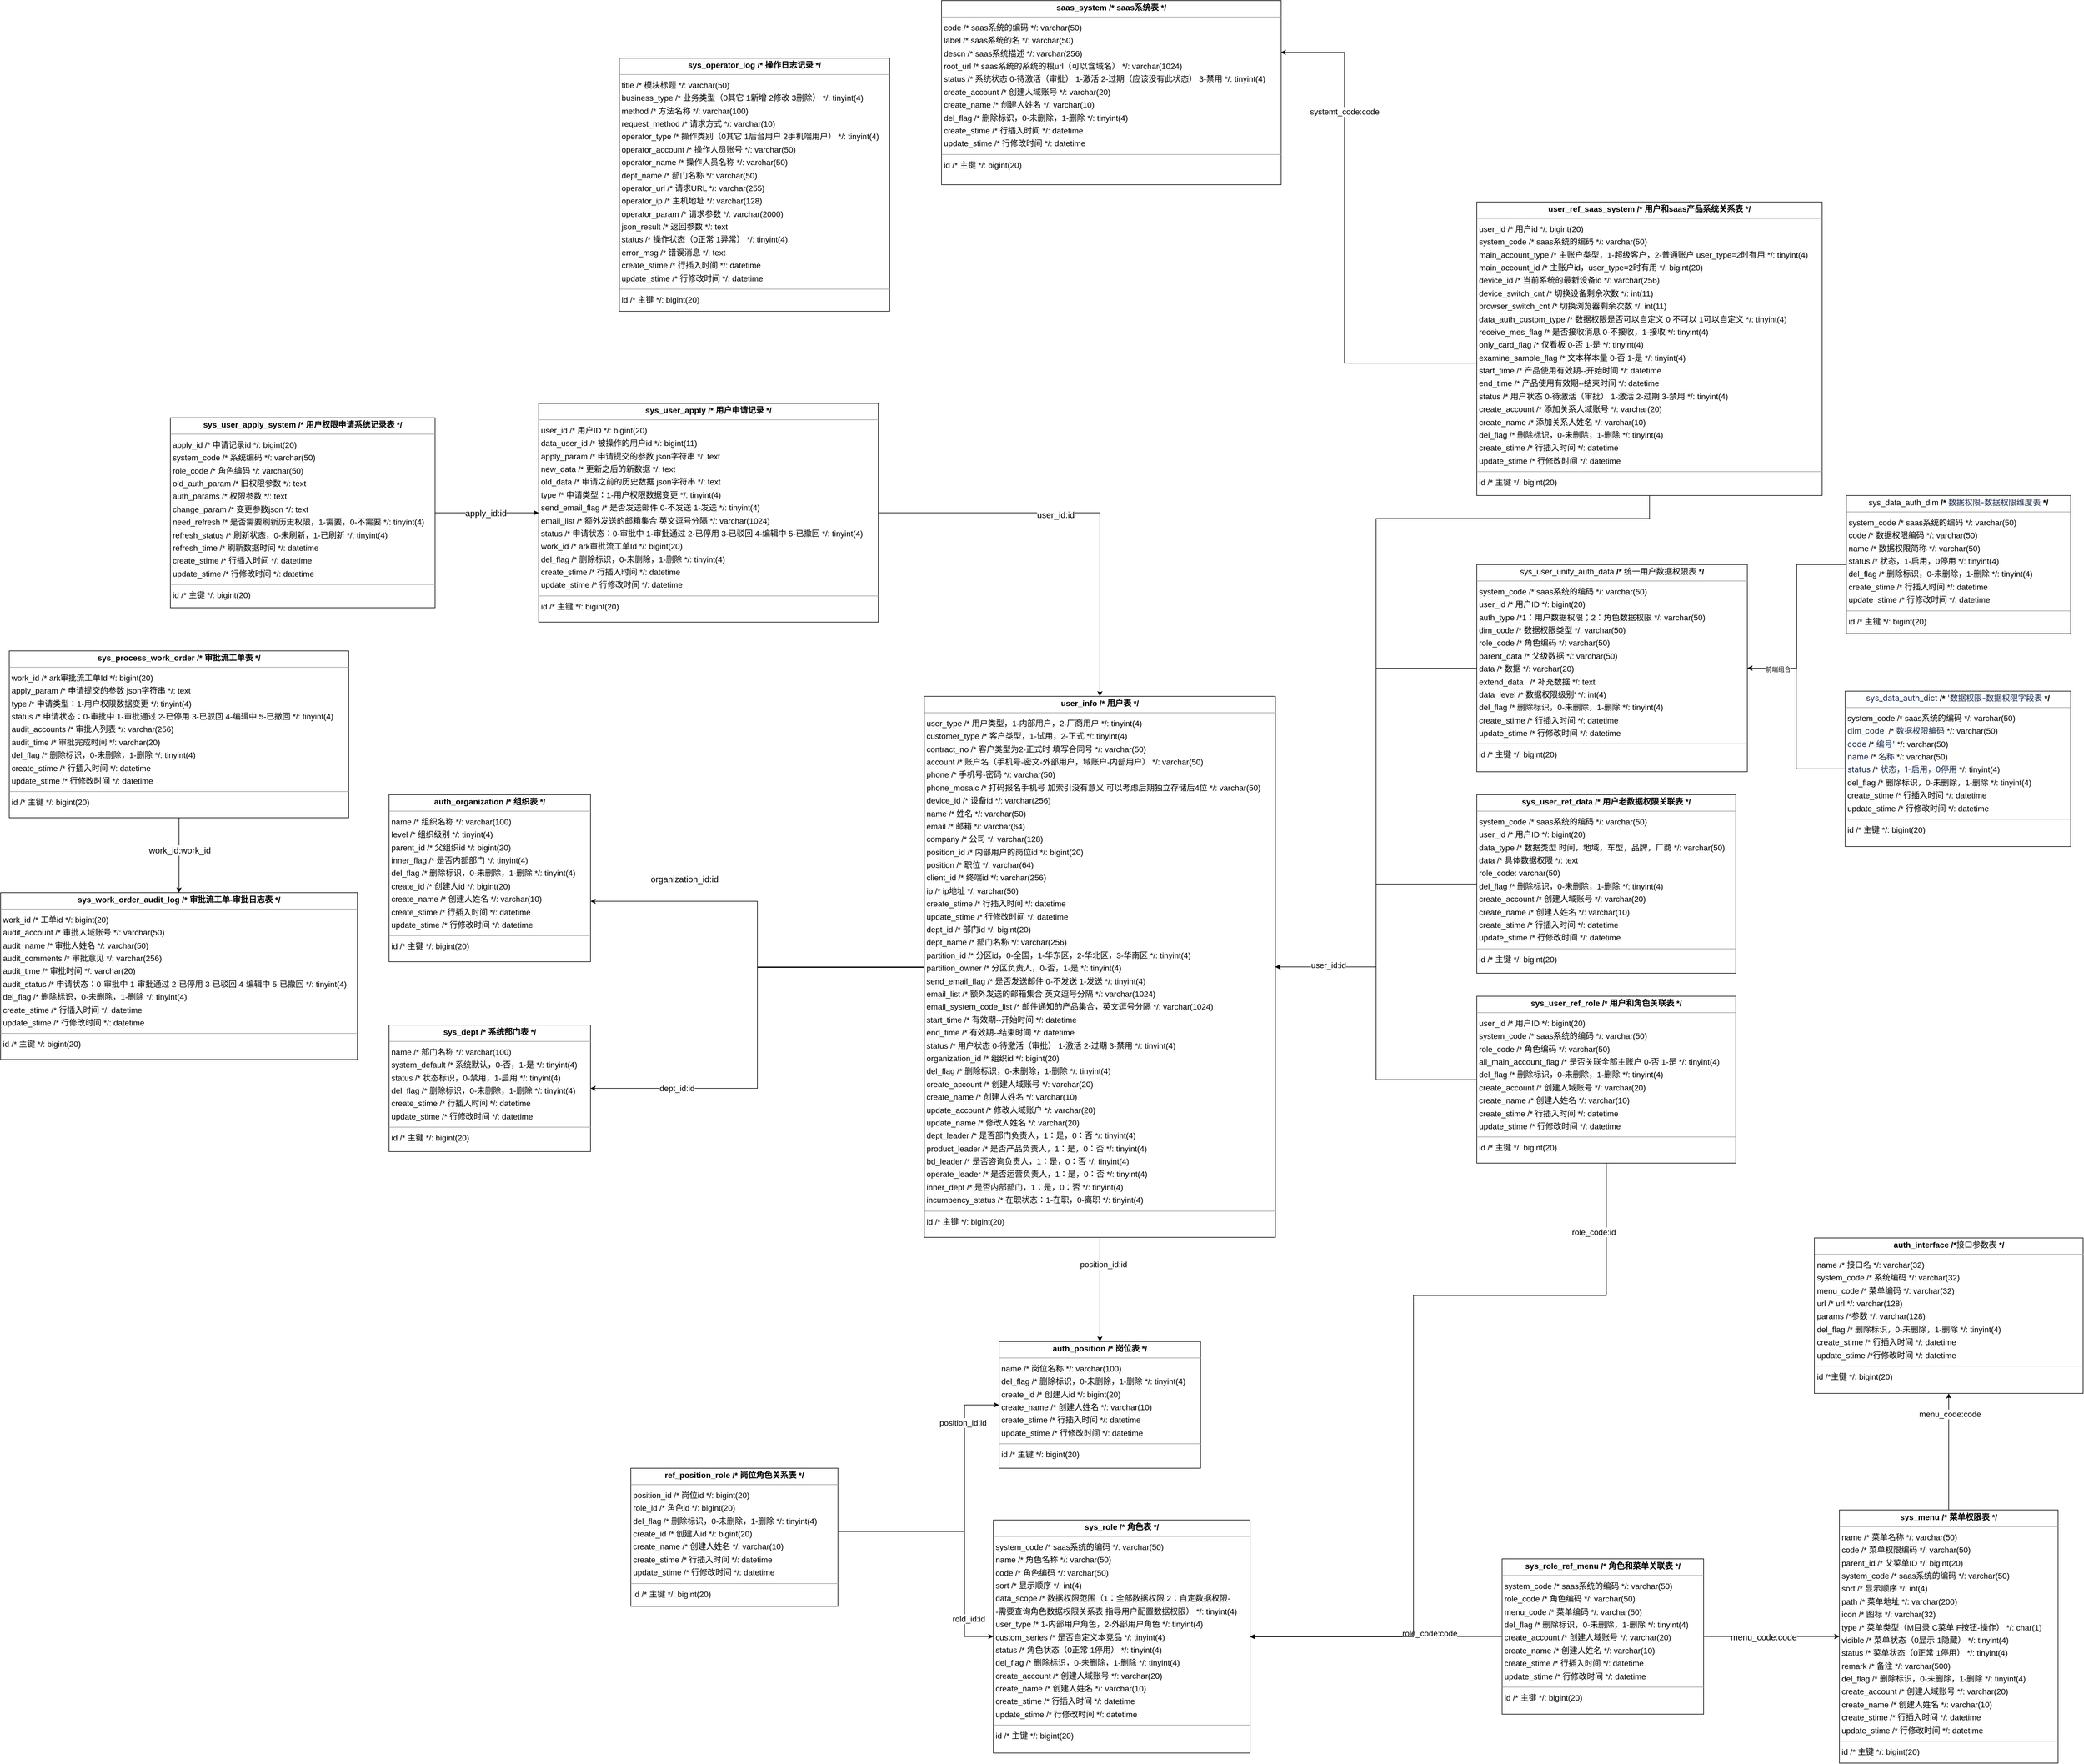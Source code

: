 <mxfile version="26.1.1">
  <diagram name="第 1 页" id="l_DR7KnRHLTlUDp1lk41">
    <mxGraphModel dx="4071" dy="2137" grid="1" gridSize="10" guides="1" tooltips="1" connect="1" arrows="1" fold="1" page="1" pageScale="1" pageWidth="827" pageHeight="1169" math="1" shadow="0">
      <root>
        <mxCell id="0" />
        <mxCell id="1" parent="0" />
        <mxCell id="V8_SMq7qqS84tooQgyuv-1" value="&lt;p style=&quot;margin:0px;margin-top:4px;text-align:center;&quot;&gt;&lt;font face=&quot;Helvetica&quot;&gt;&lt;b style=&quot;&quot;&gt;auth_interface  /*&lt;/b&gt;&lt;span style=&quot;text-wrap-mode: wrap; background-color: transparent; text-align: left;&quot;&gt;接口参数表&lt;/span&gt;&lt;b style=&quot;background-color: transparent;&quot;&gt;&amp;nbsp;*/&lt;/b&gt;&lt;/font&gt;&lt;/p&gt;&lt;hr size=&quot;1&quot;&gt;&lt;p style=&quot;margin:0 0 0 4px;line-height:1.6;&quot;&gt;&lt;font&gt; name  /*&amp;nbsp;&lt;span style=&quot;text-wrap-mode: wrap; background-color: transparent;&quot;&gt;接口名&lt;/span&gt;&lt;span style=&quot;background-color: transparent;&quot;&gt;&amp;nbsp;*/: varchar(32)&lt;/span&gt;&lt;/font&gt;&lt;/p&gt;&lt;p style=&quot;margin:0 0 0 4px;line-height:1.6;&quot;&gt;&lt;font&gt; system_code  /*&amp;nbsp;&lt;span style=&quot;text-wrap-mode: wrap; background-color: transparent;&quot;&gt;系统编码&lt;/span&gt;&lt;span style=&quot;background-color: transparent;&quot;&gt;&amp;nbsp;*/: varchar(32)&lt;/span&gt;&lt;/font&gt;&lt;/p&gt;&lt;p style=&quot;margin:0 0 0 4px;line-height:1.6;&quot;&gt;&lt;font&gt; menu_code  /*&amp;nbsp;&lt;span style=&quot;text-wrap-mode: wrap; background-color: transparent;&quot;&gt;菜单编码&lt;/span&gt;&lt;span style=&quot;background-color: transparent;&quot;&gt;&amp;nbsp;*/: varchar(32)&lt;/span&gt;&lt;/font&gt;&lt;/p&gt;&lt;p style=&quot;margin:0 0 0 4px;line-height:1.6;&quot;&gt;&lt;font&gt; url  /* url */: varchar(128)&lt;br&gt; params  /*&lt;span style=&quot;text-wrap-mode: wrap; background-color: transparent;&quot;&gt;参数&lt;/span&gt;&lt;span style=&quot;background-color: transparent;&quot;&gt;&amp;nbsp;*/: varchar(128)&lt;/span&gt;&lt;/font&gt;&lt;/p&gt;&lt;p style=&quot;margin:0 0 0 4px;line-height:1.6;&quot;&gt;&lt;font&gt; del_flag  /*&amp;nbsp;&lt;span style=&quot;text-wrap-mode: wrap; background-color: transparent;&quot;&gt;删除标识，0-未删除，1-删除&lt;/span&gt;&lt;span style=&quot;background-color: transparent;&quot;&gt;&amp;nbsp;*/: tinyint(4)&lt;/span&gt;&lt;/font&gt;&lt;/p&gt;&lt;p style=&quot;margin:0 0 0 4px;line-height:1.6;&quot;&gt;&lt;font&gt; create_stime  /*&amp;nbsp;&lt;span style=&quot;text-wrap-mode: wrap; background-color: transparent;&quot;&gt;行插入时间&lt;/span&gt;&lt;span style=&quot;background-color: transparent;&quot;&gt;&amp;nbsp;*/: datetime&lt;/span&gt;&lt;/font&gt;&lt;/p&gt;&lt;p style=&quot;margin:0 0 0 4px;line-height:1.6;&quot;&gt; update_stime  /*行修改时间&amp;nbsp;*/: datetime&lt;/p&gt;&lt;hr size=&quot;1&quot;&gt;&lt;p style=&quot;margin:0 0 0 4px;line-height:1.6;&quot;&gt; id  /*主键&amp;nbsp;*/: bigint(20)&lt;/p&gt;" style="verticalAlign=top;align=left;overflow=fill;fontSize=14;fontFamily=Helvetica;html=1;rounded=0;shadow=0;comic=0;labelBackgroundColor=none;strokeWidth=1;" parent="1" vertex="1">
          <mxGeometry x="956.5" y="1170" width="467" height="270" as="geometry" />
        </mxCell>
        <mxCell id="V8_SMq7qqS84tooQgyuv-2" value="&lt;p style=&quot;margin:0px;margin-top:4px;text-align:center;&quot;&gt;&lt;b&gt;auth_organization  /* 组织表 */&lt;/b&gt;&lt;/p&gt;&lt;hr size=&quot;1&quot;/&gt;&lt;p style=&quot;margin:0 0 0 4px;line-height:1.6;&quot;&gt; name  /* 组织名称 */: varchar(100)&lt;br/&gt; level  /* 组织级别 */: tinyint(4)&lt;br/&gt; parent_id  /* 父组织id */: bigint(20)&lt;br/&gt; inner_flag  /* 是否内部部门 */: tinyint(4)&lt;br/&gt; del_flag  /* 删除标识，0-未删除，1-删除 */: tinyint(4)&lt;br/&gt; create_id  /* 创建人id */: bigint(20)&lt;br/&gt; create_name  /* 创建人姓名 */: varchar(10)&lt;br/&gt; create_stime  /* 行插入时间 */: datetime&lt;br/&gt; update_stime  /* 行修改时间 */: datetime&lt;/p&gt;&lt;hr size=&quot;1&quot;/&gt;&lt;p style=&quot;margin:0 0 0 4px;line-height:1.6;&quot;&gt; id  /* 主键 */: bigint(20)&lt;/p&gt;" style="verticalAlign=top;align=left;overflow=fill;fontSize=14;fontFamily=Helvetica;html=1;rounded=0;shadow=0;comic=0;labelBackgroundColor=none;strokeWidth=1;" parent="1" vertex="1">
          <mxGeometry x="-1520" y="400" width="350" height="290" as="geometry" />
        </mxCell>
        <mxCell id="V8_SMq7qqS84tooQgyuv-3" value="&lt;p style=&quot;margin:0px;margin-top:4px;text-align:center;&quot;&gt;&lt;b&gt;auth_position  /* 岗位表 */&lt;/b&gt;&lt;/p&gt;&lt;hr size=&quot;1&quot;/&gt;&lt;p style=&quot;margin:0 0 0 4px;line-height:1.6;&quot;&gt; name  /* 岗位名称 */: varchar(100)&lt;br/&gt; del_flag  /* 删除标识，0-未删除，1-删除 */: tinyint(4)&lt;br/&gt; create_id  /* 创建人id */: bigint(20)&lt;br/&gt; create_name  /* 创建人姓名 */: varchar(10)&lt;br/&gt; create_stime  /* 行插入时间 */: datetime&lt;br/&gt; update_stime  /* 行修改时间 */: datetime&lt;/p&gt;&lt;hr size=&quot;1&quot;/&gt;&lt;p style=&quot;margin:0 0 0 4px;line-height:1.6;&quot;&gt; id  /* 主键 */: bigint(20)&lt;/p&gt;" style="verticalAlign=top;align=left;overflow=fill;fontSize=14;fontFamily=Helvetica;html=1;rounded=0;shadow=0;comic=0;labelBackgroundColor=none;strokeWidth=1;" parent="1" vertex="1">
          <mxGeometry x="-460" y="1350" width="350" height="220" as="geometry" />
        </mxCell>
        <mxCell id="f3Y5LJ2er6OVcLJI3kko-26" style="edgeStyle=orthogonalEdgeStyle;rounded=0;orthogonalLoop=1;jettySize=auto;html=1;entryX=0;entryY=0.5;entryDx=0;entryDy=0;" edge="1" parent="1" source="V8_SMq7qqS84tooQgyuv-7" target="V8_SMq7qqS84tooQgyuv-3">
          <mxGeometry relative="1" as="geometry">
            <Array as="points">
              <mxPoint x="-520" y="1680" />
              <mxPoint x="-520" y="1460" />
            </Array>
          </mxGeometry>
        </mxCell>
        <mxCell id="f3Y5LJ2er6OVcLJI3kko-29" value="position_id:id" style="edgeLabel;html=1;align=center;verticalAlign=middle;resizable=0;points=[];fontSize=14;" vertex="1" connectable="0" parent="f3Y5LJ2er6OVcLJI3kko-26">
          <mxGeometry x="0.636" y="4" relative="1" as="geometry">
            <mxPoint x="1" as="offset" />
          </mxGeometry>
        </mxCell>
        <mxCell id="f3Y5LJ2er6OVcLJI3kko-27" style="edgeStyle=orthogonalEdgeStyle;rounded=0;orthogonalLoop=1;jettySize=auto;html=1;entryX=0;entryY=0.5;entryDx=0;entryDy=0;" edge="1" parent="1" source="V8_SMq7qqS84tooQgyuv-7" target="V8_SMq7qqS84tooQgyuv-17">
          <mxGeometry relative="1" as="geometry">
            <Array as="points">
              <mxPoint x="-520" y="1680" />
              <mxPoint x="-520" y="1863" />
            </Array>
          </mxGeometry>
        </mxCell>
        <mxCell id="f3Y5LJ2er6OVcLJI3kko-28" value="rold_id:id" style="edgeLabel;html=1;align=center;verticalAlign=middle;resizable=0;points=[];fontSize=14;" vertex="1" connectable="0" parent="f3Y5LJ2er6OVcLJI3kko-27">
          <mxGeometry x="0.613" y="7" relative="1" as="geometry">
            <mxPoint y="7" as="offset" />
          </mxGeometry>
        </mxCell>
        <mxCell id="V8_SMq7qqS84tooQgyuv-7" value="&lt;p style=&quot;margin:0px;margin-top:4px;text-align:center;&quot;&gt;&lt;b&gt;ref_position_role  /* 岗位角色关系表 */&lt;/b&gt;&lt;/p&gt;&lt;hr size=&quot;1&quot;/&gt;&lt;p style=&quot;margin:0 0 0 4px;line-height:1.6;&quot;&gt; position_id  /* 岗位id */: bigint(20)&lt;br/&gt; role_id  /* 角色id */: bigint(20)&lt;br/&gt; del_flag  /* 删除标识，0-未删除，1-删除 */: tinyint(4)&lt;br/&gt; create_id  /* 创建人id */: bigint(20)&lt;br/&gt; create_name  /* 创建人姓名 */: varchar(10)&lt;br/&gt; create_stime  /* 行插入时间 */: datetime&lt;br/&gt; update_stime  /* 行修改时间 */: datetime&lt;/p&gt;&lt;hr size=&quot;1&quot;/&gt;&lt;p style=&quot;margin:0 0 0 4px;line-height:1.6;&quot;&gt; id  /* 主键 */: bigint(20)&lt;/p&gt;" style="verticalAlign=top;align=left;overflow=fill;fontSize=14;fontFamily=Helvetica;html=1;rounded=0;shadow=0;comic=0;labelBackgroundColor=none;strokeWidth=1;" parent="1" vertex="1">
          <mxGeometry x="-1100" y="1570" width="360" height="240" as="geometry" />
        </mxCell>
        <mxCell id="f3Y5LJ2er6OVcLJI3kko-22" style="edgeStyle=orthogonalEdgeStyle;rounded=0;orthogonalLoop=1;jettySize=auto;html=1;entryX=0;entryY=0.5;entryDx=0;entryDy=0;exitX=1;exitY=0.5;exitDx=0;exitDy=0;" edge="1" parent="1" source="V8_SMq7qqS84tooQgyuv-19" target="V8_SMq7qqS84tooQgyuv-13">
          <mxGeometry relative="1" as="geometry">
            <mxPoint x="810" y="1304" as="sourcePoint" />
          </mxGeometry>
        </mxCell>
        <mxCell id="f3Y5LJ2er6OVcLJI3kko-23" value="menu_code:code" style="edgeLabel;html=1;align=center;verticalAlign=middle;resizable=0;points=[];fontSize=15;" vertex="1" connectable="0" parent="f3Y5LJ2er6OVcLJI3kko-22">
          <mxGeometry x="0.741" relative="1" as="geometry">
            <mxPoint x="-102" as="offset" />
          </mxGeometry>
        </mxCell>
        <mxCell id="V8_SMq7qqS84tooQgyuv-9" value="&lt;p style=&quot;margin:0px;margin-top:4px;text-align:center;&quot;&gt;&lt;b&gt;saas_system  /* saas系统表 */&lt;/b&gt;&lt;/p&gt;&lt;hr size=&quot;1&quot;/&gt;&lt;p style=&quot;margin:0 0 0 4px;line-height:1.6;&quot;&gt; code  /* saas系统的编码 */: varchar(50)&lt;br/&gt; label  /* saas系统的名 */: varchar(50)&lt;br/&gt; descn  /* saas系统描述 */: varchar(256)&lt;br/&gt; root_url  /* saas系统的系统的根url（可以含域名） */: varchar(1024)&lt;br/&gt; status  /* 系统状态 0-待激活（审批） 1-激活 2-过期（应该没有此状态） 3-禁用 */: tinyint(4)&lt;br/&gt; create_account  /* 创建人域账号 */: varchar(20)&lt;br/&gt; create_name  /* 创建人姓名 */: varchar(10)&lt;br/&gt; del_flag  /* 删除标识，0-未删除，1-删除 */: tinyint(4)&lt;br/&gt; create_stime  /* 行插入时间 */: datetime&lt;br/&gt; update_stime  /* 行修改时间 */: datetime&lt;/p&gt;&lt;hr size=&quot;1&quot;/&gt;&lt;p style=&quot;margin:0 0 0 4px;line-height:1.6;&quot;&gt; id  /* 主键 */: bigint(20)&lt;/p&gt;" style="verticalAlign=top;align=left;overflow=fill;fontSize=14;fontFamily=Helvetica;html=1;rounded=0;shadow=0;comic=0;labelBackgroundColor=none;strokeWidth=1;" parent="1" vertex="1">
          <mxGeometry x="-560" y="-980" width="590" height="320" as="geometry" />
        </mxCell>
        <mxCell id="V8_SMq7qqS84tooQgyuv-10" value="&lt;p style=&quot;margin:0px;margin-top:4px;text-align:center;&quot;&gt;&lt;b&gt;sys_dept  /* 系统部门表 */&lt;/b&gt;&lt;/p&gt;&lt;hr size=&quot;1&quot;/&gt;&lt;p style=&quot;margin:0 0 0 4px;line-height:1.6;&quot;&gt; name  /* 部门名称 */: varchar(100)&lt;br/&gt; system_default  /* 系统默认，0-否，1-是 */: tinyint(4)&lt;br/&gt; status  /* 状态标识，0-禁用，1-启用 */: tinyint(4)&lt;br/&gt; del_flag  /* 删除标识，0-未删除，1-删除 */: tinyint(4)&lt;br/&gt; create_stime  /* 行插入时间 */: datetime&lt;br/&gt; update_stime  /* 行修改时间 */: datetime&lt;/p&gt;&lt;hr size=&quot;1&quot;/&gt;&lt;p style=&quot;margin:0 0 0 4px;line-height:1.6;&quot;&gt; id  /* 主键 */: bigint(20)&lt;/p&gt;" style="verticalAlign=top;align=left;overflow=fill;fontSize=14;fontFamily=Helvetica;html=1;rounded=0;shadow=0;comic=0;labelBackgroundColor=none;strokeWidth=1;" parent="1" vertex="1">
          <mxGeometry x="-1520" y="800" width="350" height="220" as="geometry" />
        </mxCell>
        <mxCell id="f3Y5LJ2er6OVcLJI3kko-32" style="edgeStyle=orthogonalEdgeStyle;rounded=0;orthogonalLoop=1;jettySize=auto;html=1;entryX=0.5;entryY=1;entryDx=0;entryDy=0;" edge="1" parent="1" source="V8_SMq7qqS84tooQgyuv-13" target="V8_SMq7qqS84tooQgyuv-1">
          <mxGeometry relative="1" as="geometry" />
        </mxCell>
        <mxCell id="f3Y5LJ2er6OVcLJI3kko-33" value="menu_code:code" style="edgeLabel;html=1;align=center;verticalAlign=middle;resizable=0;points=[];fontSize=14;" vertex="1" connectable="0" parent="f3Y5LJ2er6OVcLJI3kko-32">
          <mxGeometry x="0.644" y="-2" relative="1" as="geometry">
            <mxPoint as="offset" />
          </mxGeometry>
        </mxCell>
        <mxCell id="V8_SMq7qqS84tooQgyuv-13" value="&lt;p style=&quot;margin:0px;margin-top:4px;text-align:center;&quot;&gt;&lt;b&gt;sys_menu  /* 菜单权限表 */&lt;/b&gt;&lt;/p&gt;&lt;hr size=&quot;1&quot;/&gt;&lt;p style=&quot;margin:0 0 0 4px;line-height:1.6;&quot;&gt; name  /* 菜单名称 */: varchar(50)&lt;br/&gt; code  /* 菜单权限编码  */: varchar(50)&lt;br/&gt; parent_id  /* 父菜单ID */: bigint(20)&lt;br/&gt; system_code  /* saas系统的编码 */: varchar(50)&lt;br/&gt; sort  /* 显示顺序 */: int(4)&lt;br/&gt; path  /* 菜单地址 */: varchar(200)&lt;br/&gt; icon  /* 图标 */: varchar(32)&lt;br/&gt; type  /* 菜单类型（M目录 C菜单 F按钮-操作） */: char(1)&lt;br/&gt; visible  /* 菜单状态（0显示 1隐藏） */: tinyint(4)&lt;br/&gt; status  /* 菜单状态（0正常 1停用） */: tinyint(4)&lt;br/&gt; remark  /* 备注 */: varchar(500)&lt;br/&gt; del_flag  /* 删除标识，0-未删除，1-删除 */: tinyint(4)&lt;br/&gt; create_account  /* 创建人域账号 */: varchar(20)&lt;br/&gt; create_name  /* 创建人姓名 */: varchar(10)&lt;br/&gt; create_stime  /* 行插入时间 */: datetime&lt;br/&gt; update_stime  /* 行修改时间 */: datetime&lt;/p&gt;&lt;hr size=&quot;1&quot;/&gt;&lt;p style=&quot;margin:0 0 0 4px;line-height:1.6;&quot;&gt; id  /* 主键 */: bigint(20)&lt;/p&gt;" style="verticalAlign=top;align=left;overflow=fill;fontSize=14;fontFamily=Helvetica;html=1;rounded=0;shadow=0;comic=0;labelBackgroundColor=none;strokeWidth=1;" parent="1" vertex="1">
          <mxGeometry x="1000" y="1642.5" width="380" height="440" as="geometry" />
        </mxCell>
        <mxCell id="V8_SMq7qqS84tooQgyuv-14" value="&lt;p style=&quot;margin:0px;margin-top:4px;text-align:center;&quot;&gt;&lt;b&gt;sys_operator_log  /* 操作日志记录 */&lt;/b&gt;&lt;/p&gt;&lt;hr size=&quot;1&quot;/&gt;&lt;p style=&quot;margin:0 0 0 4px;line-height:1.6;&quot;&gt; title  /* 模块标题 */: varchar(50)&lt;br/&gt; business_type  /* 业务类型（0其它 1新增 2修改 3删除） */: tinyint(4)&lt;br/&gt; method  /* 方法名称 */: varchar(100)&lt;br/&gt; request_method  /* 请求方式 */: varchar(10)&lt;br/&gt; operator_type  /* 操作类别（0其它 1后台用户 2手机端用户） */: tinyint(4)&lt;br/&gt; operator_account  /* 操作人员账号 */: varchar(50)&lt;br/&gt; operator_name  /* 操作人员名称 */: varchar(50)&lt;br/&gt; dept_name  /* 部门名称 */: varchar(50)&lt;br/&gt; operator_url  /* 请求URL */: varchar(255)&lt;br/&gt; operator_ip  /* 主机地址 */: varchar(128)&lt;br/&gt; operator_param  /* 请求参数 */: varchar(2000)&lt;br/&gt; json_result  /* 返回参数 */: text&lt;br/&gt; status  /* 操作状态（0正常 1异常） */: tinyint(4)&lt;br/&gt; error_msg  /* 错误消息 */: text&lt;br/&gt; create_stime  /* 行插入时间 */: datetime&lt;br/&gt; update_stime  /* 行修改时间 */: datetime&lt;/p&gt;&lt;hr size=&quot;1&quot;/&gt;&lt;p style=&quot;margin:0 0 0 4px;line-height:1.6;&quot;&gt; id  /* 主键 */: bigint(20)&lt;/p&gt;" style="verticalAlign=top;align=left;overflow=fill;fontSize=14;fontFamily=Helvetica;html=1;rounded=0;shadow=0;comic=0;labelBackgroundColor=none;strokeWidth=1;" parent="1" vertex="1">
          <mxGeometry x="-1120" y="-880" width="470" height="440" as="geometry" />
        </mxCell>
        <mxCell id="f3Y5LJ2er6OVcLJI3kko-42" style="edgeStyle=orthogonalEdgeStyle;rounded=0;orthogonalLoop=1;jettySize=auto;html=1;" edge="1" parent="1" source="V8_SMq7qqS84tooQgyuv-16" target="V8_SMq7qqS84tooQgyuv-28">
          <mxGeometry relative="1" as="geometry" />
        </mxCell>
        <mxCell id="f3Y5LJ2er6OVcLJI3kko-43" value="work_id:work_id" style="edgeLabel;html=1;align=center;verticalAlign=middle;resizable=0;points=[];fontSize=15;" vertex="1" connectable="0" parent="f3Y5LJ2er6OVcLJI3kko-42">
          <mxGeometry x="-0.135" y="1" relative="1" as="geometry">
            <mxPoint as="offset" />
          </mxGeometry>
        </mxCell>
        <mxCell id="V8_SMq7qqS84tooQgyuv-16" value="&lt;p style=&quot;margin:0px;margin-top:4px;text-align:center;&quot;&gt;&lt;b&gt;sys_process_work_order  /* 审批流工单表 */&lt;/b&gt;&lt;/p&gt;&lt;hr size=&quot;1&quot;/&gt;&lt;p style=&quot;margin:0 0 0 4px;line-height:1.6;&quot;&gt; work_id  /* ark审批流工单Id */: bigint(20)&lt;br/&gt; apply_param  /* 申请提交的参数 json字符串 */: text&lt;br/&gt; type  /* 申请类型：1-用户权限数据变更 */: tinyint(4)&lt;br/&gt; status  /* 申请状态：0-审批中 1-审批通过 2-已停用 3-已驳回 4-编辑中 5-已撤回  */: tinyint(4)&lt;br/&gt; audit_accounts  /* 审批人列表 */: varchar(256)&lt;br/&gt; audit_time  /* 审批完成时间 */: varchar(20)&lt;br/&gt; del_flag  /* 删除标识，0-未删除，1-删除 */: tinyint(4)&lt;br/&gt; create_stime  /* 行插入时间 */: datetime&lt;br/&gt; update_stime  /* 行修改时间 */: datetime&lt;/p&gt;&lt;hr size=&quot;1&quot;/&gt;&lt;p style=&quot;margin:0 0 0 4px;line-height:1.6;&quot;&gt; id  /* 主键 */: bigint(20)&lt;/p&gt;" style="verticalAlign=top;align=left;overflow=fill;fontSize=14;fontFamily=Helvetica;html=1;rounded=0;shadow=0;comic=0;labelBackgroundColor=none;strokeWidth=1;" parent="1" vertex="1">
          <mxGeometry x="-2180" y="150" width="590" height="290" as="geometry" />
        </mxCell>
        <mxCell id="V8_SMq7qqS84tooQgyuv-17" value="&lt;p style=&quot;margin:0px;margin-top:4px;text-align:center;&quot;&gt;&lt;b&gt;sys_role  /* 角色表 */&lt;/b&gt;&lt;/p&gt;&lt;hr size=&quot;1&quot;&gt;&lt;p style=&quot;margin:0 0 0 4px;line-height:1.6;&quot;&gt; system_code  /* saas系统的编码 */: varchar(50)&lt;br&gt; name  /* 角色名称 */: varchar(50)&lt;br&gt; code  /* 角色编码 */: varchar(50)&lt;br&gt; sort  /* 显示顺序 */: int(4)&lt;br&gt; data_scope  /* 数据权限范围（1：全部数据权限 2：自定数据权限-&lt;/p&gt;&lt;p style=&quot;margin:0 0 0 4px;line-height:1.6;&quot;&gt;-需要查询角色数据权限关系表 指导用户配置数据权限） */: tinyint(4)&lt;br&gt; user_type  /* 1-内部用户角色，2-外部用户角色 */: tinyint(4)&lt;br&gt; custom_series  /* 是否自定义本竞品 */: tinyint(4)&lt;br&gt; status  /* 角色状态（0正常 1停用） */: tinyint(4)&lt;br&gt; del_flag  /* 删除标识，0-未删除，1-删除 */: tinyint(4)&lt;br&gt; create_account  /* 创建人域账号 */: varchar(20)&lt;br&gt; create_name  /* 创建人姓名 */: varchar(10)&lt;br&gt; create_stime  /* 行插入时间 */: datetime&lt;br&gt; update_stime  /* 行修改时间 */: datetime&lt;/p&gt;&lt;hr size=&quot;1&quot;&gt;&lt;p style=&quot;margin:0 0 0 4px;line-height:1.6;&quot;&gt; id  /* 主键 */: bigint(20)&lt;/p&gt;" style="verticalAlign=top;align=left;overflow=fill;fontSize=14;fontFamily=Helvetica;html=1;rounded=0;shadow=0;comic=0;labelBackgroundColor=none;strokeWidth=1;" parent="1" vertex="1">
          <mxGeometry x="-470" y="1660" width="446" height="405" as="geometry" />
        </mxCell>
        <mxCell id="f3Y5LJ2er6OVcLJI3kko-24" style="edgeStyle=orthogonalEdgeStyle;rounded=0;orthogonalLoop=1;jettySize=auto;html=1;entryX=1;entryY=0.5;entryDx=0;entryDy=0;" edge="1" parent="1" source="V8_SMq7qqS84tooQgyuv-19" target="V8_SMq7qqS84tooQgyuv-17">
          <mxGeometry relative="1" as="geometry" />
        </mxCell>
        <mxCell id="f3Y5LJ2er6OVcLJI3kko-25" value="role_code:code" style="edgeLabel;html=1;align=center;verticalAlign=middle;resizable=0;points=[];fontSize=14;" vertex="1" connectable="0" parent="f3Y5LJ2er6OVcLJI3kko-24">
          <mxGeometry x="-0.419" y="-6" relative="1" as="geometry">
            <mxPoint x="1" as="offset" />
          </mxGeometry>
        </mxCell>
        <mxCell id="V8_SMq7qqS84tooQgyuv-19" value="&lt;p style=&quot;margin:0px;margin-top:4px;text-align:center;&quot;&gt;&lt;b&gt;sys_role_ref_menu  /* 角色和菜单关联表 */&lt;/b&gt;&lt;/p&gt;&lt;hr size=&quot;1&quot;/&gt;&lt;p style=&quot;margin:0 0 0 4px;line-height:1.6;&quot;&gt; system_code  /* saas系统的编码 */: varchar(50)&lt;br/&gt; role_code  /* 角色编码 */: varchar(50)&lt;br/&gt; menu_code  /* 菜单编码 */: varchar(50)&lt;br/&gt; del_flag  /* 删除标识，0-未删除，1-删除 */: tinyint(4)&lt;br/&gt; create_account  /* 创建人域账号 */: varchar(20)&lt;br/&gt; create_name  /* 创建人姓名 */: varchar(10)&lt;br/&gt; create_stime  /* 行插入时间 */: datetime&lt;br/&gt; update_stime  /* 行修改时间 */: datetime&lt;/p&gt;&lt;hr size=&quot;1&quot;/&gt;&lt;p style=&quot;margin:0 0 0 4px;line-height:1.6;&quot;&gt; id  /* 主键 */: bigint(20)&lt;/p&gt;" style="verticalAlign=top;align=left;overflow=fill;fontSize=14;fontFamily=Helvetica;html=1;rounded=0;shadow=0;comic=0;labelBackgroundColor=none;strokeWidth=1;" parent="1" vertex="1">
          <mxGeometry x="414" y="1727.5" width="350" height="270" as="geometry" />
        </mxCell>
        <mxCell id="f3Y5LJ2er6OVcLJI3kko-55" style="edgeStyle=orthogonalEdgeStyle;rounded=0;orthogonalLoop=1;jettySize=auto;html=1;" edge="1" parent="1" source="V8_SMq7qqS84tooQgyuv-20" target="V8_SMq7qqS84tooQgyuv-29">
          <mxGeometry relative="1" as="geometry" />
        </mxCell>
        <mxCell id="f3Y5LJ2er6OVcLJI3kko-56" value="user_id:id" style="edgeLabel;html=1;align=center;verticalAlign=middle;resizable=0;points=[];fontSize=15;" vertex="1" connectable="0" parent="f3Y5LJ2er6OVcLJI3kko-55">
          <mxGeometry x="-0.127" y="-3" relative="1" as="geometry">
            <mxPoint as="offset" />
          </mxGeometry>
        </mxCell>
        <mxCell id="V8_SMq7qqS84tooQgyuv-20" value="&lt;p style=&quot;margin:0px;margin-top:4px;text-align:center;&quot;&gt;&lt;b&gt;sys_user_apply  /* 用户申请记录 */&lt;/b&gt;&lt;/p&gt;&lt;hr size=&quot;1&quot;/&gt;&lt;p style=&quot;margin:0 0 0 4px;line-height:1.6;&quot;&gt; user_id  /* 用户ID */: bigint(20)&lt;br/&gt; data_user_id  /* 被操作的用户id */: bigint(11)&lt;br/&gt; apply_param  /* 申请提交的参数 json字符串 */: text&lt;br/&gt; new_data  /* 更新之后的新数据 */: text&lt;br/&gt; old_data  /* 申请之前的历史数据 json字符串 */: text&lt;br/&gt; type  /* 申请类型：1-用户权限数据变更 */: tinyint(4)&lt;br/&gt; send_email_flag  /* 是否发送邮件  0-不发送 1-发送 */: tinyint(4)&lt;br/&gt; email_list  /* 额外发送的邮箱集合 英文逗号分隔 */: varchar(1024)&lt;br/&gt; status  /* 申请状态：0-审批中 1-审批通过 2-已停用 3-已驳回 4-编辑中 5-已撤回  */: tinyint(4)&lt;br/&gt; work_id  /* ark审批流工单Id */: bigint(20)&lt;br/&gt; del_flag  /* 删除标识，0-未删除，1-删除 */: tinyint(4)&lt;br/&gt; create_stime  /* 行插入时间 */: datetime&lt;br/&gt; update_stime  /* 行修改时间 */: datetime&lt;/p&gt;&lt;hr size=&quot;1&quot;/&gt;&lt;p style=&quot;margin:0 0 0 4px;line-height:1.6;&quot;&gt; id  /* 主键 */: bigint(20)&lt;/p&gt;" style="verticalAlign=top;align=left;overflow=fill;fontSize=14;fontFamily=Helvetica;html=1;rounded=0;shadow=0;comic=0;labelBackgroundColor=none;strokeWidth=1;" parent="1" vertex="1">
          <mxGeometry x="-1260" y="-280" width="590" height="380" as="geometry" />
        </mxCell>
        <mxCell id="f3Y5LJ2er6OVcLJI3kko-58" style="edgeStyle=orthogonalEdgeStyle;rounded=0;orthogonalLoop=1;jettySize=auto;html=1;exitX=1;exitY=0.5;exitDx=0;exitDy=0;entryX=0;entryY=0.5;entryDx=0;entryDy=0;" edge="1" parent="1" source="V8_SMq7qqS84tooQgyuv-22" target="V8_SMq7qqS84tooQgyuv-20">
          <mxGeometry relative="1" as="geometry" />
        </mxCell>
        <mxCell id="f3Y5LJ2er6OVcLJI3kko-59" value="apply_id:id" style="edgeLabel;html=1;align=center;verticalAlign=middle;resizable=0;points=[];fontSize=15;" vertex="1" connectable="0" parent="f3Y5LJ2er6OVcLJI3kko-58">
          <mxGeometry x="-0.033" relative="1" as="geometry">
            <mxPoint x="1" as="offset" />
          </mxGeometry>
        </mxCell>
        <mxCell id="V8_SMq7qqS84tooQgyuv-22" value="&lt;p style=&quot;margin:0px;margin-top:4px;text-align:center;&quot;&gt;&lt;b&gt;sys_user_apply_system  /* 用户权限申请系统记录表 */&lt;/b&gt;&lt;/p&gt;&lt;hr size=&quot;1&quot;/&gt;&lt;p style=&quot;margin:0 0 0 4px;line-height:1.6;&quot;&gt; apply_id  /* 申请记录id */: bigint(20)&lt;br/&gt; system_code  /* 系统编码 */: varchar(50)&lt;br/&gt; role_code  /* 角色编码 */: varchar(50)&lt;br/&gt; old_auth_param  /* 旧权限参数 */: text&lt;br/&gt; auth_params  /* 权限参数 */: text&lt;br/&gt; change_param  /* 变更参数json */: text&lt;br/&gt; need_refresh  /* 是否需要刷新历史权限，1-需要，0-不需要 */: tinyint(4)&lt;br/&gt; refresh_status  /* 刷新状态，0-未刷新，1-已刷新 */: tinyint(4)&lt;br/&gt; refresh_time  /* 刷新数据时间 */: datetime&lt;br/&gt; create_stime  /* 行插入时间 */: datetime&lt;br/&gt; update_stime  /* 行修改时间 */: datetime&lt;/p&gt;&lt;hr size=&quot;1&quot;/&gt;&lt;p style=&quot;margin:0 0 0 4px;line-height:1.6;&quot;&gt; id  /* 主键 */: bigint(20)&lt;/p&gt;" style="verticalAlign=top;align=left;overflow=fill;fontSize=14;fontFamily=Helvetica;html=1;rounded=0;shadow=0;comic=0;labelBackgroundColor=none;strokeWidth=1;" parent="1" vertex="1">
          <mxGeometry x="-1900" y="-255" width="460" height="330" as="geometry" />
        </mxCell>
        <mxCell id="V8_SMq7qqS84tooQgyuv-26" value="&lt;p style=&quot;margin:0px;margin-top:4px;text-align:center;&quot;&gt;&lt;b&gt;sys_user_ref_data  /* 用户老数据权限关联表 */&lt;/b&gt;&lt;/p&gt;&lt;hr size=&quot;1&quot;&gt;&lt;p style=&quot;margin:0 0 0 4px;line-height:1.6;&quot;&gt; system_code  /* saas系统的编码 */: varchar(50)&lt;br&gt; user_id  /* 用户ID */: bigint(20)&lt;br&gt; data_type  /* 数据类型 时间，地域，车型，品牌，厂商 */: varchar(50)&lt;br&gt; data  /* 具体数据权限 */: text&lt;br&gt; role_code: varchar(50)&lt;br&gt; del_flag  /* 删除标识，0-未删除，1-删除 */: tinyint(4)&lt;br&gt; create_account  /* 创建人域账号 */: varchar(20)&lt;br&gt; create_name  /* 创建人姓名 */: varchar(10)&lt;br&gt; create_stime  /* 行插入时间 */: datetime&lt;br&gt; update_stime  /* 行修改时间 */: datetime&lt;/p&gt;&lt;hr size=&quot;1&quot;&gt;&lt;p style=&quot;margin:0 0 0 4px;line-height:1.6;&quot;&gt; id  /* 主键 */: bigint(20)&lt;/p&gt;" style="verticalAlign=top;align=left;overflow=fill;fontSize=14;fontFamily=Helvetica;html=1;rounded=0;shadow=0;comic=0;labelBackgroundColor=none;strokeWidth=1;" parent="1" vertex="1">
          <mxGeometry x="370" y="400" width="450" height="310" as="geometry" />
        </mxCell>
        <mxCell id="f3Y5LJ2er6OVcLJI3kko-4" style="edgeStyle=orthogonalEdgeStyle;rounded=0;orthogonalLoop=1;jettySize=auto;html=1;" edge="1" parent="1" source="V8_SMq7qqS84tooQgyuv-27" target="V8_SMq7qqS84tooQgyuv-29">
          <mxGeometry relative="1" as="geometry" />
        </mxCell>
        <mxCell id="f3Y5LJ2er6OVcLJI3kko-8" style="edgeStyle=orthogonalEdgeStyle;rounded=0;orthogonalLoop=1;jettySize=auto;html=1;" edge="1" parent="1" source="V8_SMq7qqS84tooQgyuv-27" target="V8_SMq7qqS84tooQgyuv-17">
          <mxGeometry relative="1" as="geometry">
            <Array as="points">
              <mxPoint x="595" y="1270" />
              <mxPoint x="260" y="1270" />
              <mxPoint x="260" y="1863" />
            </Array>
          </mxGeometry>
        </mxCell>
        <mxCell id="f3Y5LJ2er6OVcLJI3kko-9" value="role_code:id" style="edgeLabel;html=1;align=center;verticalAlign=middle;resizable=0;points=[];fontSize=14;" vertex="1" connectable="0" parent="f3Y5LJ2er6OVcLJI3kko-8">
          <mxGeometry x="-0.661" y="2" relative="1" as="geometry">
            <mxPoint x="-8" y="-112" as="offset" />
          </mxGeometry>
        </mxCell>
        <mxCell id="V8_SMq7qqS84tooQgyuv-27" value="&lt;p style=&quot;margin:0px;margin-top:4px;text-align:center;&quot;&gt;&lt;b&gt;sys_user_ref_role  /* 用户和角色关联表 */&lt;/b&gt;&lt;/p&gt;&lt;hr size=&quot;1&quot;/&gt;&lt;p style=&quot;margin:0 0 0 4px;line-height:1.6;&quot;&gt; user_id  /* 用户ID */: bigint(20)&lt;br/&gt; system_code  /* saas系统的编码 */: varchar(50)&lt;br/&gt; role_code  /* 角色编码 */: varchar(50)&lt;br/&gt; all_main_account_flag  /* 是否关联全部主账户 0-否 1-是 */: tinyint(4)&lt;br/&gt; del_flag  /* 删除标识，0-未删除，1-删除 */: tinyint(4)&lt;br/&gt; create_account  /* 创建人域账号 */: varchar(20)&lt;br/&gt; create_name  /* 创建人姓名 */: varchar(10)&lt;br/&gt; create_stime  /* 行插入时间 */: datetime&lt;br/&gt; update_stime  /* 行修改时间 */: datetime&lt;/p&gt;&lt;hr size=&quot;1&quot;/&gt;&lt;p style=&quot;margin:0 0 0 4px;line-height:1.6;&quot;&gt; id  /* 主键 */: bigint(20)&lt;/p&gt;" style="verticalAlign=top;align=left;overflow=fill;fontSize=14;fontFamily=Helvetica;html=1;rounded=0;shadow=0;comic=0;labelBackgroundColor=none;strokeWidth=1;" parent="1" vertex="1">
          <mxGeometry x="370" y="750" width="450" height="290" as="geometry" />
        </mxCell>
        <mxCell id="V8_SMq7qqS84tooQgyuv-28" value="&lt;p style=&quot;margin:0px;margin-top:4px;text-align:center;&quot;&gt;&lt;b&gt;sys_work_order_audit_log  /* 审批流工单-审批日志表 */&lt;/b&gt;&lt;/p&gt;&lt;hr size=&quot;1&quot;/&gt;&lt;p style=&quot;margin:0 0 0 4px;line-height:1.6;&quot;&gt; work_id  /* 工单id */: bigint(20)&lt;br/&gt; audit_account  /* 审批人域账号 */: varchar(50)&lt;br/&gt; audit_name  /* 审批人姓名 */: varchar(50)&lt;br/&gt; audit_comments  /* 审批意见 */: varchar(256)&lt;br/&gt; audit_time  /* 审批时间 */: varchar(20)&lt;br/&gt; audit_status  /* 申请状态：0-审批中 1-审批通过 2-已停用 3-已驳回 4-编辑中 5-已撤回  */: tinyint(4)&lt;br/&gt; del_flag  /* 删除标识，0-未删除，1-删除 */: tinyint(4)&lt;br/&gt; create_stime  /* 行插入时间 */: datetime&lt;br/&gt; update_stime  /* 行修改时间 */: datetime&lt;/p&gt;&lt;hr size=&quot;1&quot;/&gt;&lt;p style=&quot;margin:0 0 0 4px;line-height:1.6;&quot;&gt; id  /* 主键 */: bigint(20)&lt;/p&gt;" style="verticalAlign=top;align=left;overflow=fill;fontSize=14;fontFamily=Helvetica;html=1;rounded=0;shadow=0;comic=0;labelBackgroundColor=none;strokeWidth=1;" parent="1" vertex="1">
          <mxGeometry x="-2195" y="570" width="620" height="290" as="geometry" />
        </mxCell>
        <mxCell id="f3Y5LJ2er6OVcLJI3kko-12" style="edgeStyle=orthogonalEdgeStyle;rounded=0;orthogonalLoop=1;jettySize=auto;html=1;entryX=0.5;entryY=0;entryDx=0;entryDy=0;" edge="1" parent="1" source="V8_SMq7qqS84tooQgyuv-29" target="V8_SMq7qqS84tooQgyuv-3">
          <mxGeometry relative="1" as="geometry">
            <mxPoint x="-860" y="1330" as="targetPoint" />
          </mxGeometry>
        </mxCell>
        <mxCell id="f3Y5LJ2er6OVcLJI3kko-13" value="position_id:id" style="edgeLabel;html=1;align=center;verticalAlign=middle;resizable=0;points=[];fontSize=14;" vertex="1" connectable="0" parent="f3Y5LJ2er6OVcLJI3kko-12">
          <mxGeometry x="-0.496" y="6" relative="1" as="geometry">
            <mxPoint y="1" as="offset" />
          </mxGeometry>
        </mxCell>
        <mxCell id="f3Y5LJ2er6OVcLJI3kko-20" style="edgeStyle=orthogonalEdgeStyle;rounded=0;orthogonalLoop=1;jettySize=auto;html=1;exitX=0;exitY=0.5;exitDx=0;exitDy=0;" edge="1" parent="1" source="f3Y5LJ2er6OVcLJI3kko-14" target="V8_SMq7qqS84tooQgyuv-29">
          <mxGeometry relative="1" as="geometry" />
        </mxCell>
        <mxCell id="f3Y5LJ2er6OVcLJI3kko-21" style="edgeStyle=orthogonalEdgeStyle;rounded=0;orthogonalLoop=1;jettySize=auto;html=1;" edge="1" parent="1" source="V8_SMq7qqS84tooQgyuv-26" target="V8_SMq7qqS84tooQgyuv-29">
          <mxGeometry relative="1" as="geometry" />
        </mxCell>
        <mxCell id="f3Y5LJ2er6OVcLJI3kko-30" style="edgeStyle=orthogonalEdgeStyle;rounded=0;orthogonalLoop=1;jettySize=auto;html=1;entryX=1;entryY=0.5;entryDx=0;entryDy=0;" edge="1" parent="1" source="V8_SMq7qqS84tooQgyuv-29" target="V8_SMq7qqS84tooQgyuv-10">
          <mxGeometry relative="1" as="geometry" />
        </mxCell>
        <mxCell id="f3Y5LJ2er6OVcLJI3kko-31" value="dept_id:id" style="edgeLabel;html=1;align=center;verticalAlign=middle;resizable=0;points=[];fontSize=14;" vertex="1" connectable="0" parent="f3Y5LJ2er6OVcLJI3kko-30">
          <mxGeometry x="-0.409" y="-2" relative="1" as="geometry">
            <mxPoint x="-197" y="213" as="offset" />
          </mxGeometry>
        </mxCell>
        <mxCell id="f3Y5LJ2er6OVcLJI3kko-51" style="edgeStyle=orthogonalEdgeStyle;rounded=0;orthogonalLoop=1;jettySize=auto;html=1;" edge="1" parent="1">
          <mxGeometry relative="1" as="geometry">
            <mxPoint x="-590" y="690" as="sourcePoint" />
            <mxPoint x="-1170" y="585" as="targetPoint" />
            <Array as="points">
              <mxPoint x="-590" y="700" />
              <mxPoint x="-880" y="700" />
              <mxPoint x="-880" y="585" />
            </Array>
          </mxGeometry>
        </mxCell>
        <mxCell id="f3Y5LJ2er6OVcLJI3kko-52" value="organization_id:id" style="edgeLabel;html=1;align=center;verticalAlign=middle;resizable=0;points=[];fontSize=15;" vertex="1" connectable="0" parent="f3Y5LJ2er6OVcLJI3kko-51">
          <mxGeometry x="-0.221" y="6" relative="1" as="geometry">
            <mxPoint x="-153" y="-160" as="offset" />
          </mxGeometry>
        </mxCell>
        <mxCell id="V8_SMq7qqS84tooQgyuv-29" value="&lt;p style=&quot;margin:0px;margin-top:4px;text-align:center;&quot;&gt;&lt;b&gt;user_info  /* 用户表 */&lt;/b&gt;&lt;/p&gt;&lt;hr size=&quot;1&quot;/&gt;&lt;p style=&quot;margin:0 0 0 4px;line-height:1.6;&quot;&gt; user_type  /* 用户类型，1-内部用户，2-厂商用户 */: tinyint(4)&lt;br/&gt; customer_type  /* 客户类型，1-试用，2-正式 */: tinyint(4)&lt;br/&gt; contract_no  /* 客户类型为2-正式时 填写合同号 */: varchar(50)&lt;br/&gt; account  /* 账户名（手机号-密文-外部用户，域账户-内部用户） */: varchar(50)&lt;br/&gt; phone  /* 手机号-密码 */: varchar(50)&lt;br/&gt; phone_mosaic  /* 打码报名手机号 加索引没有意义 可以考虑后期独立存储后4位 */: varchar(50)&lt;br/&gt; device_id  /* 设备id */: varchar(256)&lt;br/&gt; name  /* 姓名 */: varchar(50)&lt;br/&gt; email  /* 邮箱 */: varchar(64)&lt;br/&gt; company  /* 公司 */: varchar(128)&lt;br/&gt; position_id  /* 内部用户的岗位id */: bigint(20)&lt;br/&gt; position  /* 职位 */: varchar(64)&lt;br/&gt; client_id  /* 终端id */: varchar(256)&lt;br/&gt; ip  /* ip地址 */: varchar(50)&lt;br/&gt; create_stime  /* 行插入时间 */: datetime&lt;br/&gt; update_stime  /* 行修改时间 */: datetime&lt;br/&gt; dept_id  /* 部门id */: bigint(20)&lt;br/&gt; dept_name  /* 部门名称 */: varchar(256)&lt;br/&gt; partition_id  /* 分区id，0-全国，1-华东区，2-华北区，3-华南区 */: tinyint(4)&lt;br/&gt; partition_owner  /* 分区负责人，0-否，1-是 */: tinyint(4)&lt;br/&gt; send_email_flag  /* 是否发送邮件  0-不发送 1-发送 */: tinyint(4)&lt;br/&gt; email_list  /* 额外发送的邮箱集合 英文逗号分隔 */: varchar(1024)&lt;br/&gt; email_system_code_list  /* 邮件通知的产品集合，英文逗号分隔 */: varchar(1024)&lt;br/&gt; start_time  /* 有效期--开始时间 */: datetime&lt;br/&gt; end_time  /* 有效期--结束时间 */: datetime&lt;br/&gt; status  /* 用户状态 0-待激活（审批） 1-激活 2-过期 3-禁用 */: tinyint(4)&lt;br/&gt; organization_id  /* 组织id */: bigint(20)&lt;br/&gt; del_flag  /* 删除标识，0-未删除，1-删除 */: tinyint(4)&lt;br/&gt; create_account  /* 创建人域账号 */: varchar(20)&lt;br/&gt; create_name  /* 创建人姓名 */: varchar(10)&lt;br/&gt; update_account  /* 修改人域账户 */: varchar(20)&lt;br/&gt; update_name  /* 修改人姓名 */: varchar(20)&lt;br/&gt; dept_leader  /* 是否部门负责人，1：是，0：否 */: tinyint(4)&lt;br/&gt; product_leader  /* 是否产品负责人，1：是，0：否 */: tinyint(4)&lt;br/&gt; bd_leader  /* 是否咨询负责人，1：是，0：否 */: tinyint(4)&lt;br/&gt; operate_leader  /* 是否运营负责人，1：是，0：否 */: tinyint(4)&lt;br/&gt; inner_dept  /* 是否内部部门，1：是，0：否 */: tinyint(4)&lt;br/&gt; incumbency_status  /* 在职状态：1-在职，0-离职 */: tinyint(4)&lt;/p&gt;&lt;hr size=&quot;1&quot;/&gt;&lt;p style=&quot;margin:0 0 0 4px;line-height:1.6;&quot;&gt; id  /* 主键 */: bigint(20)&lt;/p&gt;" style="verticalAlign=top;align=left;overflow=fill;fontSize=14;fontFamily=Helvetica;html=1;rounded=0;shadow=0;comic=0;labelBackgroundColor=none;strokeWidth=1;" parent="1" vertex="1">
          <mxGeometry x="-590" y="229" width="610" height="940" as="geometry" />
        </mxCell>
        <mxCell id="f3Y5LJ2er6OVcLJI3kko-36" style="edgeStyle=orthogonalEdgeStyle;rounded=0;orthogonalLoop=1;jettySize=auto;html=1;entryX=1;entryY=0.5;entryDx=0;entryDy=0;" edge="1" parent="1" source="V8_SMq7qqS84tooQgyuv-30" target="V8_SMq7qqS84tooQgyuv-29">
          <mxGeometry relative="1" as="geometry">
            <Array as="points">
              <mxPoint x="670" y="-80" />
              <mxPoint x="195" y="-80" />
              <mxPoint x="195" y="699" />
            </Array>
          </mxGeometry>
        </mxCell>
        <mxCell id="f3Y5LJ2er6OVcLJI3kko-41" value="user_id:id" style="edgeLabel;html=1;align=center;verticalAlign=middle;resizable=0;points=[];fontSize=14;" vertex="1" connectable="0" parent="f3Y5LJ2er6OVcLJI3kko-36">
          <mxGeometry x="0.875" y="-3" relative="1" as="geometry">
            <mxPoint as="offset" />
          </mxGeometry>
        </mxCell>
        <mxCell id="f3Y5LJ2er6OVcLJI3kko-37" style="edgeStyle=orthogonalEdgeStyle;rounded=0;orthogonalLoop=1;jettySize=auto;html=1;exitX=0.001;exitY=0.524;exitDx=0;exitDy=0;exitPerimeter=0;entryX=1;entryY=0.25;entryDx=0;entryDy=0;" edge="1" parent="1">
          <mxGeometry relative="1" as="geometry">
            <mxPoint x="369.93" y="-352.76" as="sourcePoint" />
            <mxPoint x="29.33" y="-890" as="targetPoint" />
            <Array as="points">
              <mxPoint x="370" y="-350" />
              <mxPoint x="140" y="-350" />
              <mxPoint x="140" y="-890" />
            </Array>
          </mxGeometry>
        </mxCell>
        <mxCell id="f3Y5LJ2er6OVcLJI3kko-38" value="systemt_code:code" style="edgeLabel;html=1;align=center;verticalAlign=middle;resizable=0;points=[];fontSize=14;" vertex="1" connectable="0" parent="f3Y5LJ2er6OVcLJI3kko-37">
          <mxGeometry x="0.517" y="-1" relative="1" as="geometry">
            <mxPoint x="-1" as="offset" />
          </mxGeometry>
        </mxCell>
        <mxCell id="V8_SMq7qqS84tooQgyuv-30" value="&lt;p style=&quot;margin:0px;margin-top:4px;text-align:center;&quot;&gt;&lt;b&gt;user_ref_saas_system  /* 用户和saas产品系统关系表 */&lt;/b&gt;&lt;/p&gt;&lt;hr size=&quot;1&quot;/&gt;&lt;p style=&quot;margin:0 0 0 4px;line-height:1.6;&quot;&gt; user_id  /* 用户id */: bigint(20)&lt;br/&gt; system_code  /* saas系统的编码 */: varchar(50)&lt;br/&gt; main_account_type  /* 主账户类型，1-超级客户，2-普通账户 user_type=2时有用 */: tinyint(4)&lt;br/&gt; main_account_id  /* 主账户id，user_type=2时有用 */: bigint(20)&lt;br/&gt; device_id  /* 当前系统的最新设备id */: varchar(256)&lt;br/&gt; device_switch_cnt  /* 切换设备剩余次数 */: int(11)&lt;br/&gt; browser_switch_cnt  /* 切换浏览器剩余次数 */: int(11)&lt;br/&gt; data_auth_custom_type  /* 数据权限是否可以自定义 0 不可以 1可以自定义 */: tinyint(4)&lt;br/&gt; receive_mes_flag  /* 是否接收消息 0-不接收，1-接收 */: tinyint(4)&lt;br/&gt; only_card_flag  /* 仅看板 0-否 1-是 */: tinyint(4)&lt;br/&gt; examine_sample_flag  /* 文本样本量 0-否 1-是 */: tinyint(4)&lt;br/&gt; start_time  /* 产品使用有效期--开始时间 */: datetime&lt;br/&gt; end_time  /* 产品使用有效期--结束时间 */: datetime&lt;br/&gt; status  /* 用户状态 0-待激活（审批） 1-激活 2-过期 3-禁用 */: tinyint(4)&lt;br/&gt; create_account  /* 添加关系人域账号 */: varchar(20)&lt;br/&gt; create_name  /* 添加关系人姓名 */: varchar(10)&lt;br/&gt; del_flag  /* 删除标识，0-未删除，1-删除 */: tinyint(4)&lt;br/&gt; create_stime  /* 行插入时间 */: datetime&lt;br/&gt; update_stime  /* 行修改时间 */: datetime&lt;/p&gt;&lt;hr size=&quot;1&quot;/&gt;&lt;p style=&quot;margin:0 0 0 4px;line-height:1.6;&quot;&gt; id  /* 主键 */: bigint(20)&lt;/p&gt;" style="verticalAlign=top;align=left;overflow=fill;fontSize=14;fontFamily=Helvetica;html=1;rounded=0;shadow=0;comic=0;labelBackgroundColor=none;strokeWidth=1;" parent="1" vertex="1">
          <mxGeometry x="370" y="-630" width="600" height="510" as="geometry" />
        </mxCell>
        <mxCell id="f3Y5LJ2er6OVcLJI3kko-14" value="&lt;p style=&quot;margin:0px;margin-top:4px;text-align:center;&quot;&gt;&lt;font face=&quot;Helvetica&quot;&gt;&lt;span style=&quot;background-color: rgb(255, 255, 255); text-wrap-mode: wrap; text-align: left;&quot;&gt;sys_user_unify_auth_data&lt;/span&gt;&lt;b style=&quot;&quot;&gt;&amp;nbsp;/*&amp;nbsp;&lt;/b&gt;&lt;span style=&quot;text-align: start; text-wrap-mode: wrap; background-color: rgb(255, 255, 255);&quot;&gt;统一用户数据权限表&amp;nbsp;&lt;/span&gt;&lt;b style=&quot;&quot;&gt;*/&lt;/b&gt;&lt;/font&gt;&lt;/p&gt;&lt;hr size=&quot;1&quot;&gt;&lt;p style=&quot;margin:0 0 0 4px;line-height:1.6;&quot;&gt;&lt;font face=&quot;Helvetica&quot;&gt; system_code  /* saas系统的编码 */: varchar(50)&lt;br&gt; user_id  /* 用户ID */: bigint(20)&lt;br&gt;&lt;span style=&quot;text-wrap-mode: wrap; background-color: rgb(255, 255, 255);&quot;&gt;auth_type&lt;/span&gt;&amp;nbsp;/*&lt;span style=&quot;text-wrap-mode: wrap; background-color: rgb(255, 255, 255);&quot;&gt;1：用户数据权限；2：角色数据权限&lt;/span&gt;&amp;nbsp;*/: varchar(50)&lt;br&gt;&lt;span style=&quot;text-wrap-mode: wrap; background-color: rgb(255, 255, 255);&quot;&gt;dim_code&lt;/span&gt;&amp;nbsp;/*&amp;nbsp;&lt;span style=&quot;text-wrap-mode: wrap; background-color: rgb(255, 255, 255);&quot;&gt;数据权限类型&lt;/span&gt;&amp;nbsp;*/: varchar(50)&amp;nbsp;&amp;nbsp;&lt;br&gt;&lt;span style=&quot;text-wrap-mode: wrap; background-color: rgb(255, 255, 255);&quot;&gt;role_code&amp;nbsp;&lt;/span&gt;/*&amp;nbsp;&lt;span style=&quot;background-color: rgb(255, 255, 255); text-wrap-mode: wrap;&quot;&gt;角色编码&lt;/span&gt;&lt;span style=&quot;background-color: transparent;&quot;&gt;&amp;nbsp;*/:&lt;span style=&quot;white-space: pre;&quot;&gt;&#x9;&lt;/span&gt;varchar(50)&amp;nbsp;&amp;nbsp;&lt;/span&gt;&lt;/font&gt;&lt;/p&gt;&lt;p style=&quot;margin:0 0 0 4px;line-height:1.6;&quot;&gt;&lt;font face=&quot;Helvetica&quot;&gt;&lt;span style=&quot;text-wrap-mode: wrap; background-color: rgb(255, 255, 255);&quot;&gt;parent_data&amp;nbsp;&lt;/span&gt;&lt;span style=&quot;background-color: transparent;&quot;&gt;/*&amp;nbsp;&lt;/span&gt;&lt;span style=&quot;text-wrap-mode: wrap; background-color: rgb(255, 255, 255);&quot;&gt;父级数据&lt;/span&gt;&lt;span style=&quot;background-color: transparent;&quot;&gt;&amp;nbsp;*/:&amp;nbsp;&lt;/span&gt;&lt;span style=&quot;background-color: transparent;&quot;&gt;varchar(50)&amp;nbsp;&amp;nbsp;&lt;/span&gt;&lt;/font&gt;&lt;/p&gt;&lt;p style=&quot;margin:0 0 0 4px;line-height:1.6;&quot;&gt;&lt;font face=&quot;Helvetica&quot;&gt;&lt;span style=&quot;text-wrap-mode: wrap; background-color: rgb(255, 255, 255);&quot;&gt;data&amp;nbsp;&lt;/span&gt;&lt;span style=&quot;background-color: transparent;&quot;&gt;&lt;/span&gt;&lt;span style=&quot;background-color: transparent;&quot;&gt;/*&amp;nbsp;&lt;/span&gt;&lt;span style=&quot;text-wrap-mode: wrap; background-color: rgb(255, 255, 255);&quot;&gt;数据&lt;/span&gt;&lt;span style=&quot;background-color: transparent;&quot;&gt;&amp;nbsp;*/:&amp;nbsp;&lt;/span&gt;&lt;span style=&quot;background-color: transparent;&quot;&gt;varchar(20)&lt;/span&gt;&lt;/font&gt;&lt;/p&gt;&lt;p style=&quot;margin:0 0 0 4px;line-height:1.6;&quot;&gt;&lt;font face=&quot;Helvetica&quot;&gt;&lt;span style=&quot;background-color: rgb(255, 255, 255); text-wrap-mode: wrap;&quot;&gt;extend_data&lt;/span&gt;&lt;span style=&quot;background-color: transparent;&quot;&gt;&amp;nbsp;&amp;nbsp;&lt;/span&gt;&lt;span style=&quot;text-wrap-mode: wrap; background-color: rgb(255, 255, 255);&quot;&gt;&amp;nbsp;&lt;/span&gt;&lt;span style=&quot;background-color: transparent;&quot;&gt;&lt;/span&gt;&lt;span style=&quot;background-color: transparent;&quot;&gt;/* 补充&lt;/span&gt;&lt;span style=&quot;text-wrap-mode: wrap; background-color: rgb(255, 255, 255);&quot;&gt;数据&lt;/span&gt;&lt;span style=&quot;background-color: transparent;&quot;&gt;&amp;nbsp;*/:&amp;nbsp;&lt;/span&gt;&lt;span style=&quot;background-color: transparent;&quot;&gt;text&lt;/span&gt;&lt;/font&gt;&lt;/p&gt;&lt;p style=&quot;margin:0 0 0 4px;line-height:1.6;&quot;&gt;&lt;font face=&quot;Helvetica&quot;&gt;&lt;span style=&quot;text-wrap-mode: wrap; background-color: rgb(255, 255, 255);&quot;&gt;data_level&amp;nbsp;&lt;/span&gt;&lt;span style=&quot;background-color: transparent;&quot;&gt;&lt;/span&gt;&lt;span style=&quot;background-color: transparent;&quot;&gt;/*&amp;nbsp;&lt;/span&gt;&lt;span style=&quot;background-color: rgb(255, 255, 255); text-wrap-mode: wrap;&quot;&gt;数据权限级别&#39;&lt;/span&gt;&lt;span style=&quot;background-color: transparent;&quot;&gt;&amp;nbsp;*/:&amp;nbsp;&lt;/span&gt;&lt;span style=&quot;background-color: transparent;&quot;&gt;int(4)&lt;/span&gt;&lt;/font&gt;&lt;/p&gt;&lt;p style=&quot;margin:0 0 0 4px;line-height:1.6;&quot;&gt;&lt;font face=&quot;Helvetica&quot;&gt; del_flag  /* 删除标识，0-未删除，1-删除 */: tinyint(4)&lt;br&gt; create_stime  /* 行插入时间 */: datetime&lt;br&gt; update_stime  /* 行修改时间 */: datetime&lt;/font&gt;&lt;/p&gt;&lt;hr size=&quot;1&quot;&gt;&lt;p style=&quot;margin:0 0 0 4px;line-height:1.6;&quot;&gt;&lt;font face=&quot;Helvetica&quot;&gt; id  /* 主键 */: bigint(20)&lt;/font&gt;&lt;/p&gt;" style="verticalAlign=top;align=left;overflow=fill;fontSize=14;fontFamily=Helvetica;html=1;rounded=0;shadow=0;comic=0;labelBackgroundColor=none;strokeWidth=1;" vertex="1" parent="1">
          <mxGeometry x="370" width="470" height="360" as="geometry" />
        </mxCell>
        <mxCell id="f3Y5LJ2er6OVcLJI3kko-17" style="edgeStyle=orthogonalEdgeStyle;rounded=0;orthogonalLoop=1;jettySize=auto;html=1;entryX=1;entryY=0.5;entryDx=0;entryDy=0;" edge="1" parent="1" source="f3Y5LJ2er6OVcLJI3kko-15" target="f3Y5LJ2er6OVcLJI3kko-14">
          <mxGeometry relative="1" as="geometry" />
        </mxCell>
        <mxCell id="f3Y5LJ2er6OVcLJI3kko-15" value="&lt;p style=&quot;margin:0px;margin-top:4px;text-align:center;&quot;&gt;&lt;font face=&quot;Helvetica&quot;&gt;&lt;span style=&quot;background-color: rgb(255, 255, 255); text-wrap-mode: wrap; text-align: left;&quot;&gt;sys_data_auth_dim&lt;/span&gt;&lt;b style=&quot;&quot;&gt;&amp;nbsp;/*&amp;nbsp;&lt;/b&gt;&lt;/font&gt;&lt;span style=&quot;color: rgb(23, 43, 77); font-family: -apple-system, &amp;quot;system-ui&amp;quot;, &amp;quot;Segoe UI&amp;quot;, Roboto, Oxygen, Ubuntu, &amp;quot;Fira Sans&amp;quot;, &amp;quot;Droid Sans&amp;quot;, &amp;quot;Helvetica Neue&amp;quot;, sans-serif; text-align: start; text-wrap-mode: wrap; background-color: rgb(255, 255, 255);&quot;&gt;数据权限-数据权限维度表&lt;/span&gt;&lt;font face=&quot;Helvetica&quot;&gt;&lt;span style=&quot;text-align: start; text-wrap-mode: wrap; background-color: rgb(255, 255, 255);&quot;&gt;&amp;nbsp;&lt;/span&gt;&lt;b style=&quot;&quot;&gt;*/&lt;/b&gt;&lt;/font&gt;&lt;/p&gt;&lt;hr size=&quot;1&quot;&gt;&lt;p style=&quot;margin:0 0 0 4px;line-height:1.6;&quot;&gt;&lt;font face=&quot;Helvetica&quot;&gt; system_code  /* saas系统的编码 */: varchar(50)&lt;br&gt;&lt;span style=&quot;text-wrap-mode: wrap; background-color: rgb(255, 255, 255);&quot;&gt;code&lt;/span&gt;&amp;nbsp;/*&amp;nbsp;&lt;span style=&quot;background-color: rgb(255, 255, 255); text-wrap-mode: wrap;&quot;&gt;数据权限编码&amp;nbsp;&lt;/span&gt;&lt;span style=&quot;background-color: transparent;&quot;&gt;*/: varchar(50)&lt;/span&gt;&lt;/font&gt;&lt;/p&gt;&lt;p style=&quot;margin:0 0 0 4px;line-height:1.6;&quot;&gt;&lt;font face=&quot;Helvetica&quot;&gt;&lt;span style=&quot;background-color: rgb(255, 255, 255); text-wrap-mode: wrap;&quot;&gt;name&lt;/span&gt;&amp;nbsp;/*&amp;nbsp;&lt;span style=&quot;text-wrap-mode: wrap; background-color: rgb(255, 255, 255);&quot;&gt;数据权限简称&lt;/span&gt;&amp;nbsp;*/: varchar(50)&lt;br&gt;&lt;span style=&quot;text-wrap-mode: wrap; background-color: rgb(255, 255, 255);&quot;&gt;status&lt;/span&gt;&amp;nbsp;/*&amp;nbsp;&lt;span style=&quot;text-wrap-mode: wrap; background-color: rgb(255, 255, 255);&quot;&gt;状态，1-启用，0停用&lt;/span&gt;&amp;nbsp;*/: tinyint(4)&amp;nbsp;&amp;nbsp;&lt;/font&gt;&lt;/p&gt;&lt;p style=&quot;margin:0 0 0 4px;line-height:1.6;&quot;&gt;&lt;font face=&quot;Helvetica&quot;&gt; del_flag  /* 删除标识，0-未删除，1-删除 */: tinyint(4)&lt;br&gt; create_stime  /* 行插入时间 */: datetime&lt;br&gt; update_stime  /* 行修改时间 */: datetime&lt;/font&gt;&lt;/p&gt;&lt;hr size=&quot;1&quot;&gt;&lt;p style=&quot;margin:0 0 0 4px;line-height:1.6;&quot;&gt;&lt;font face=&quot;Helvetica&quot;&gt; id  /* 主键 */: bigint(20)&lt;/font&gt;&lt;/p&gt;" style="verticalAlign=top;align=left;overflow=fill;fontSize=14;fontFamily=Helvetica;html=1;rounded=0;shadow=0;comic=0;labelBackgroundColor=none;strokeWidth=1;" vertex="1" parent="1">
          <mxGeometry x="1012" y="-120" width="390" height="240" as="geometry" />
        </mxCell>
        <mxCell id="f3Y5LJ2er6OVcLJI3kko-18" style="edgeStyle=orthogonalEdgeStyle;rounded=0;orthogonalLoop=1;jettySize=auto;html=1;" edge="1" parent="1" source="f3Y5LJ2er6OVcLJI3kko-16" target="f3Y5LJ2er6OVcLJI3kko-14">
          <mxGeometry relative="1" as="geometry" />
        </mxCell>
        <mxCell id="f3Y5LJ2er6OVcLJI3kko-19" value="前端组合" style="edgeLabel;html=1;align=center;verticalAlign=middle;resizable=0;points=[];" vertex="1" connectable="0" parent="f3Y5LJ2er6OVcLJI3kko-18">
          <mxGeometry x="0.7" y="2" relative="1" as="geometry">
            <mxPoint x="1" as="offset" />
          </mxGeometry>
        </mxCell>
        <mxCell id="f3Y5LJ2er6OVcLJI3kko-16" value="&lt;p style=&quot;margin:0px;margin-top:4px;text-align:center;&quot;&gt;&lt;span style=&quot;background-color: rgb(255, 255, 255); color: rgb(23, 43, 77); font-family: -apple-system, &amp;quot;system-ui&amp;quot;, &amp;quot;Segoe UI&amp;quot;, Roboto, Oxygen, Ubuntu, &amp;quot;Fira Sans&amp;quot;, &amp;quot;Droid Sans&amp;quot;, &amp;quot;Helvetica Neue&amp;quot;, sans-serif; text-wrap-mode: wrap; text-align: left;&quot;&gt;sys_data_auth_dict&lt;/span&gt;&lt;font face=&quot;Helvetica&quot;&gt;&lt;b style=&quot;&quot;&gt;&amp;nbsp;/*&amp;nbsp;&lt;/b&gt;&lt;/font&gt;&lt;span style=&quot;color: rgb(23, 43, 77); font-family: -apple-system, &amp;quot;system-ui&amp;quot;, &amp;quot;Segoe UI&amp;quot;, Roboto, Oxygen, Ubuntu, &amp;quot;Fira Sans&amp;quot;, &amp;quot;Droid Sans&amp;quot;, &amp;quot;Helvetica Neue&amp;quot;, sans-serif; text-align: start; text-wrap-mode: wrap; background-color: rgb(255, 255, 255);&quot;&gt;&#39;数据权限-数据权限字段表&lt;/span&gt;&lt;font face=&quot;Helvetica&quot;&gt;&lt;span style=&quot;text-align: start; text-wrap-mode: wrap; background-color: rgb(255, 255, 255);&quot;&gt;&amp;nbsp;&lt;/span&gt;&lt;b style=&quot;&quot;&gt;*/&lt;/b&gt;&lt;/font&gt;&lt;/p&gt;&lt;hr size=&quot;1&quot;&gt;&lt;p style=&quot;margin:0 0 0 4px;line-height:1.6;&quot;&gt;&lt;font face=&quot;Helvetica&quot;&gt; system_code  /* saas系统的编码 */: varchar(50)&lt;/font&gt;&lt;/p&gt;&lt;p style=&quot;margin:0 0 0 4px;line-height:1.6;&quot;&gt;&lt;span style=&quot;color: rgb(23, 43, 77); font-family: -apple-system, &amp;quot;system-ui&amp;quot;, &amp;quot;Segoe UI&amp;quot;, Roboto, Oxygen, Ubuntu, &amp;quot;Fira Sans&amp;quot;, &amp;quot;Droid Sans&amp;quot;, &amp;quot;Helvetica Neue&amp;quot;, sans-serif; text-wrap-mode: wrap; background-color: rgb(255, 255, 255);&quot;&gt;dim_code&amp;nbsp;&lt;/span&gt;&lt;font face=&quot;Helvetica&quot;&gt;&amp;nbsp;/*&amp;nbsp;&lt;/font&gt;&lt;span style=&quot;text-wrap-mode: wrap; background-color: rgb(255, 255, 255); color: rgb(23, 43, 77); font-family: -apple-system, &amp;quot;system-ui&amp;quot;, &amp;quot;Segoe UI&amp;quot;, Roboto, Oxygen, Ubuntu, &amp;quot;Fira Sans&amp;quot;, &amp;quot;Droid Sans&amp;quot;, &amp;quot;Helvetica Neue&amp;quot;, sans-serif;&quot;&gt;数据权限编码&amp;nbsp;&lt;/span&gt;&lt;span style=&quot;color: light-dark(rgb(0, 0, 0), rgb(255, 255, 255)); background-color: transparent;&quot;&gt;*/: varchar(50)&lt;/span&gt;&lt;font face=&quot;Helvetica&quot;&gt;&lt;br&gt;&lt;/font&gt;&lt;span style=&quot;color: rgb(23, 43, 77); font-family: -apple-system, &amp;quot;system-ui&amp;quot;, &amp;quot;Segoe UI&amp;quot;, Roboto, Oxygen, Ubuntu, &amp;quot;Fira Sans&amp;quot;, &amp;quot;Droid Sans&amp;quot;, &amp;quot;Helvetica Neue&amp;quot;, sans-serif; text-wrap-mode: wrap; background-color: rgb(255, 255, 255);&quot;&gt;code&lt;/span&gt;&lt;font face=&quot;Helvetica&quot;&gt;&amp;nbsp;/*&amp;nbsp;&lt;/font&gt;&lt;span style=&quot;background-color: rgb(255, 255, 255); color: rgb(23, 43, 77); font-family: -apple-system, &amp;quot;system-ui&amp;quot;, &amp;quot;Segoe UI&amp;quot;, Roboto, Oxygen, Ubuntu, &amp;quot;Fira Sans&amp;quot;, &amp;quot;Droid Sans&amp;quot;, &amp;quot;Helvetica Neue&amp;quot;, sans-serif; text-wrap-mode: wrap;&quot;&gt;编号&#39;&amp;nbsp;&lt;/span&gt;&lt;span style=&quot;background-color: transparent; color: light-dark(rgb(0, 0, 0), rgb(255, 255, 255));&quot;&gt;*/: varchar(50)&lt;/span&gt;&lt;/p&gt;&lt;p style=&quot;margin:0 0 0 4px;line-height:1.6;&quot;&gt;&lt;span style=&quot;background-color: rgb(255, 255, 255); color: rgb(23, 43, 77); font-family: -apple-system, &amp;quot;system-ui&amp;quot;, &amp;quot;Segoe UI&amp;quot;, Roboto, Oxygen, Ubuntu, &amp;quot;Fira Sans&amp;quot;, &amp;quot;Droid Sans&amp;quot;, &amp;quot;Helvetica Neue&amp;quot;, sans-serif; text-wrap-mode: wrap;&quot;&gt;name&lt;/span&gt;&lt;font face=&quot;Helvetica&quot;&gt;&amp;nbsp;/*&amp;nbsp;&lt;/font&gt;&lt;span style=&quot;color: rgb(23, 43, 77); font-family: -apple-system, &amp;quot;system-ui&amp;quot;, &amp;quot;Segoe UI&amp;quot;, Roboto, Oxygen, Ubuntu, &amp;quot;Fira Sans&amp;quot;, &amp;quot;Droid Sans&amp;quot;, &amp;quot;Helvetica Neue&amp;quot;, sans-serif; text-wrap-mode: wrap; background-color: rgb(255, 255, 255);&quot;&gt;名称&lt;/span&gt;&lt;font face=&quot;Helvetica&quot;&gt;&amp;nbsp;*/: varchar(50)&lt;br&gt;&lt;/font&gt;&lt;span style=&quot;color: rgb(23, 43, 77); font-family: -apple-system, &amp;quot;system-ui&amp;quot;, &amp;quot;Segoe UI&amp;quot;, Roboto, Oxygen, Ubuntu, &amp;quot;Fira Sans&amp;quot;, &amp;quot;Droid Sans&amp;quot;, &amp;quot;Helvetica Neue&amp;quot;, sans-serif; text-wrap-mode: wrap; background-color: rgb(255, 255, 255);&quot;&gt;status&lt;/span&gt;&lt;font face=&quot;Helvetica&quot;&gt;&amp;nbsp;/*&amp;nbsp;&lt;/font&gt;&lt;span style=&quot;color: rgb(23, 43, 77); font-family: -apple-system, &amp;quot;system-ui&amp;quot;, &amp;quot;Segoe UI&amp;quot;, Roboto, Oxygen, Ubuntu, &amp;quot;Fira Sans&amp;quot;, &amp;quot;Droid Sans&amp;quot;, &amp;quot;Helvetica Neue&amp;quot;, sans-serif; text-wrap-mode: wrap; background-color: rgb(255, 255, 255);&quot;&gt;状态，1-启用，0停用&lt;/span&gt;&lt;font face=&quot;Helvetica&quot;&gt;&amp;nbsp;*/: tinyint(4)&amp;nbsp;&amp;nbsp;&lt;/font&gt;&lt;/p&gt;&lt;p style=&quot;margin:0 0 0 4px;line-height:1.6;&quot;&gt;&lt;font face=&quot;Helvetica&quot;&gt; del_flag  /* 删除标识，0-未删除，1-删除 */: tinyint(4)&lt;br&gt; create_stime  /* 行插入时间 */: datetime&lt;br&gt; update_stime  /* 行修改时间 */: datetime&lt;/font&gt;&lt;/p&gt;&lt;hr size=&quot;1&quot;&gt;&lt;p style=&quot;margin:0 0 0 4px;line-height:1.6;&quot;&gt;&lt;font face=&quot;Helvetica&quot;&gt; id  /* 主键 */: bigint(20)&lt;/font&gt;&lt;/p&gt;" style="verticalAlign=top;align=left;overflow=fill;fontSize=14;fontFamily=Helvetica;html=1;rounded=0;shadow=0;comic=0;labelBackgroundColor=none;strokeWidth=1;" vertex="1" parent="1">
          <mxGeometry x="1010" y="220" width="392" height="270" as="geometry" />
        </mxCell>
      </root>
    </mxGraphModel>
  </diagram>
</mxfile>
